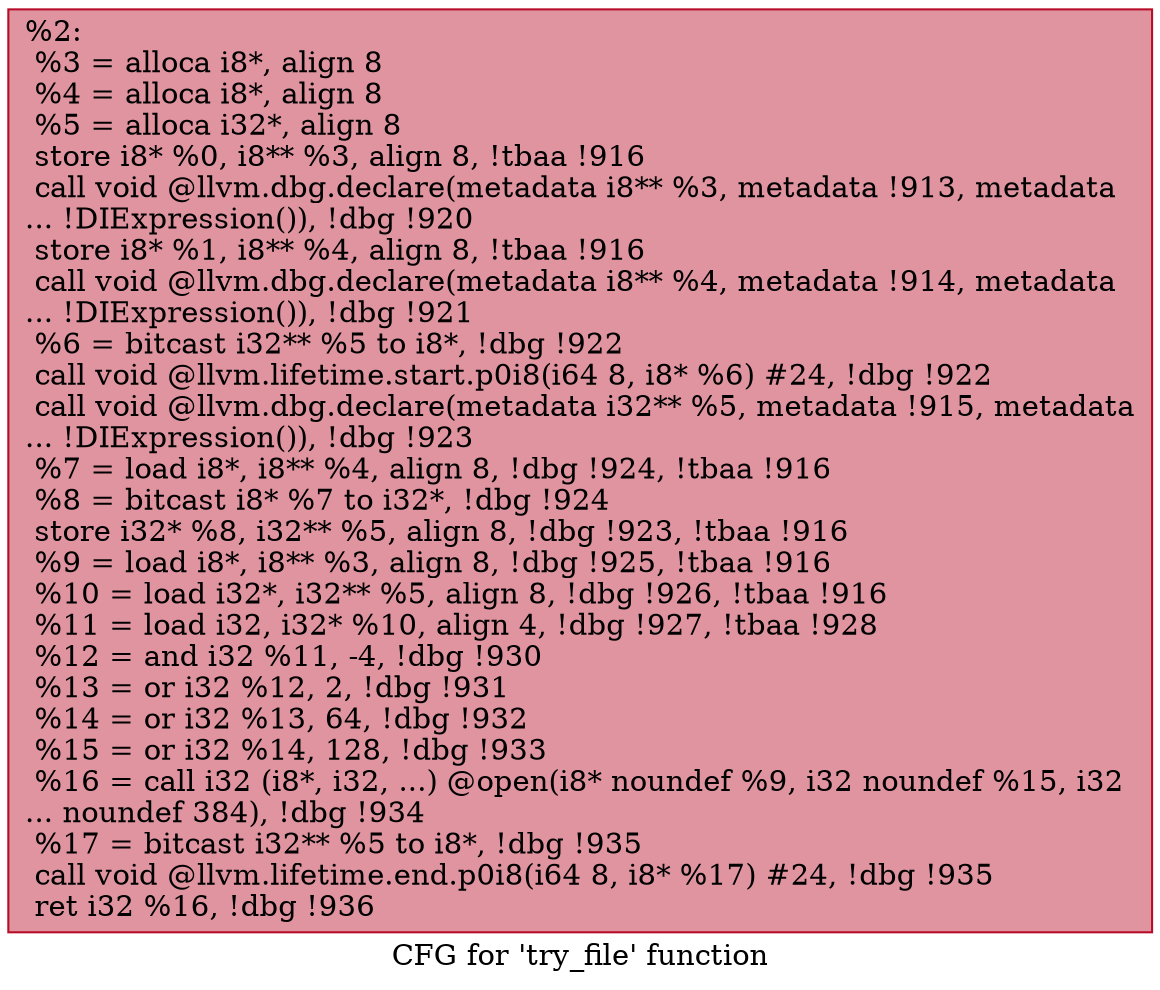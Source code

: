 digraph "CFG for 'try_file' function" {
	label="CFG for 'try_file' function";

	Node0xe03bc0 [shape=record,color="#b70d28ff", style=filled, fillcolor="#b70d2870",label="{%2:\l  %3 = alloca i8*, align 8\l  %4 = alloca i8*, align 8\l  %5 = alloca i32*, align 8\l  store i8* %0, i8** %3, align 8, !tbaa !916\l  call void @llvm.dbg.declare(metadata i8** %3, metadata !913, metadata\l... !DIExpression()), !dbg !920\l  store i8* %1, i8** %4, align 8, !tbaa !916\l  call void @llvm.dbg.declare(metadata i8** %4, metadata !914, metadata\l... !DIExpression()), !dbg !921\l  %6 = bitcast i32** %5 to i8*, !dbg !922\l  call void @llvm.lifetime.start.p0i8(i64 8, i8* %6) #24, !dbg !922\l  call void @llvm.dbg.declare(metadata i32** %5, metadata !915, metadata\l... !DIExpression()), !dbg !923\l  %7 = load i8*, i8** %4, align 8, !dbg !924, !tbaa !916\l  %8 = bitcast i8* %7 to i32*, !dbg !924\l  store i32* %8, i32** %5, align 8, !dbg !923, !tbaa !916\l  %9 = load i8*, i8** %3, align 8, !dbg !925, !tbaa !916\l  %10 = load i32*, i32** %5, align 8, !dbg !926, !tbaa !916\l  %11 = load i32, i32* %10, align 4, !dbg !927, !tbaa !928\l  %12 = and i32 %11, -4, !dbg !930\l  %13 = or i32 %12, 2, !dbg !931\l  %14 = or i32 %13, 64, !dbg !932\l  %15 = or i32 %14, 128, !dbg !933\l  %16 = call i32 (i8*, i32, ...) @open(i8* noundef %9, i32 noundef %15, i32\l... noundef 384), !dbg !934\l  %17 = bitcast i32** %5 to i8*, !dbg !935\l  call void @llvm.lifetime.end.p0i8(i64 8, i8* %17) #24, !dbg !935\l  ret i32 %16, !dbg !936\l}"];
}
